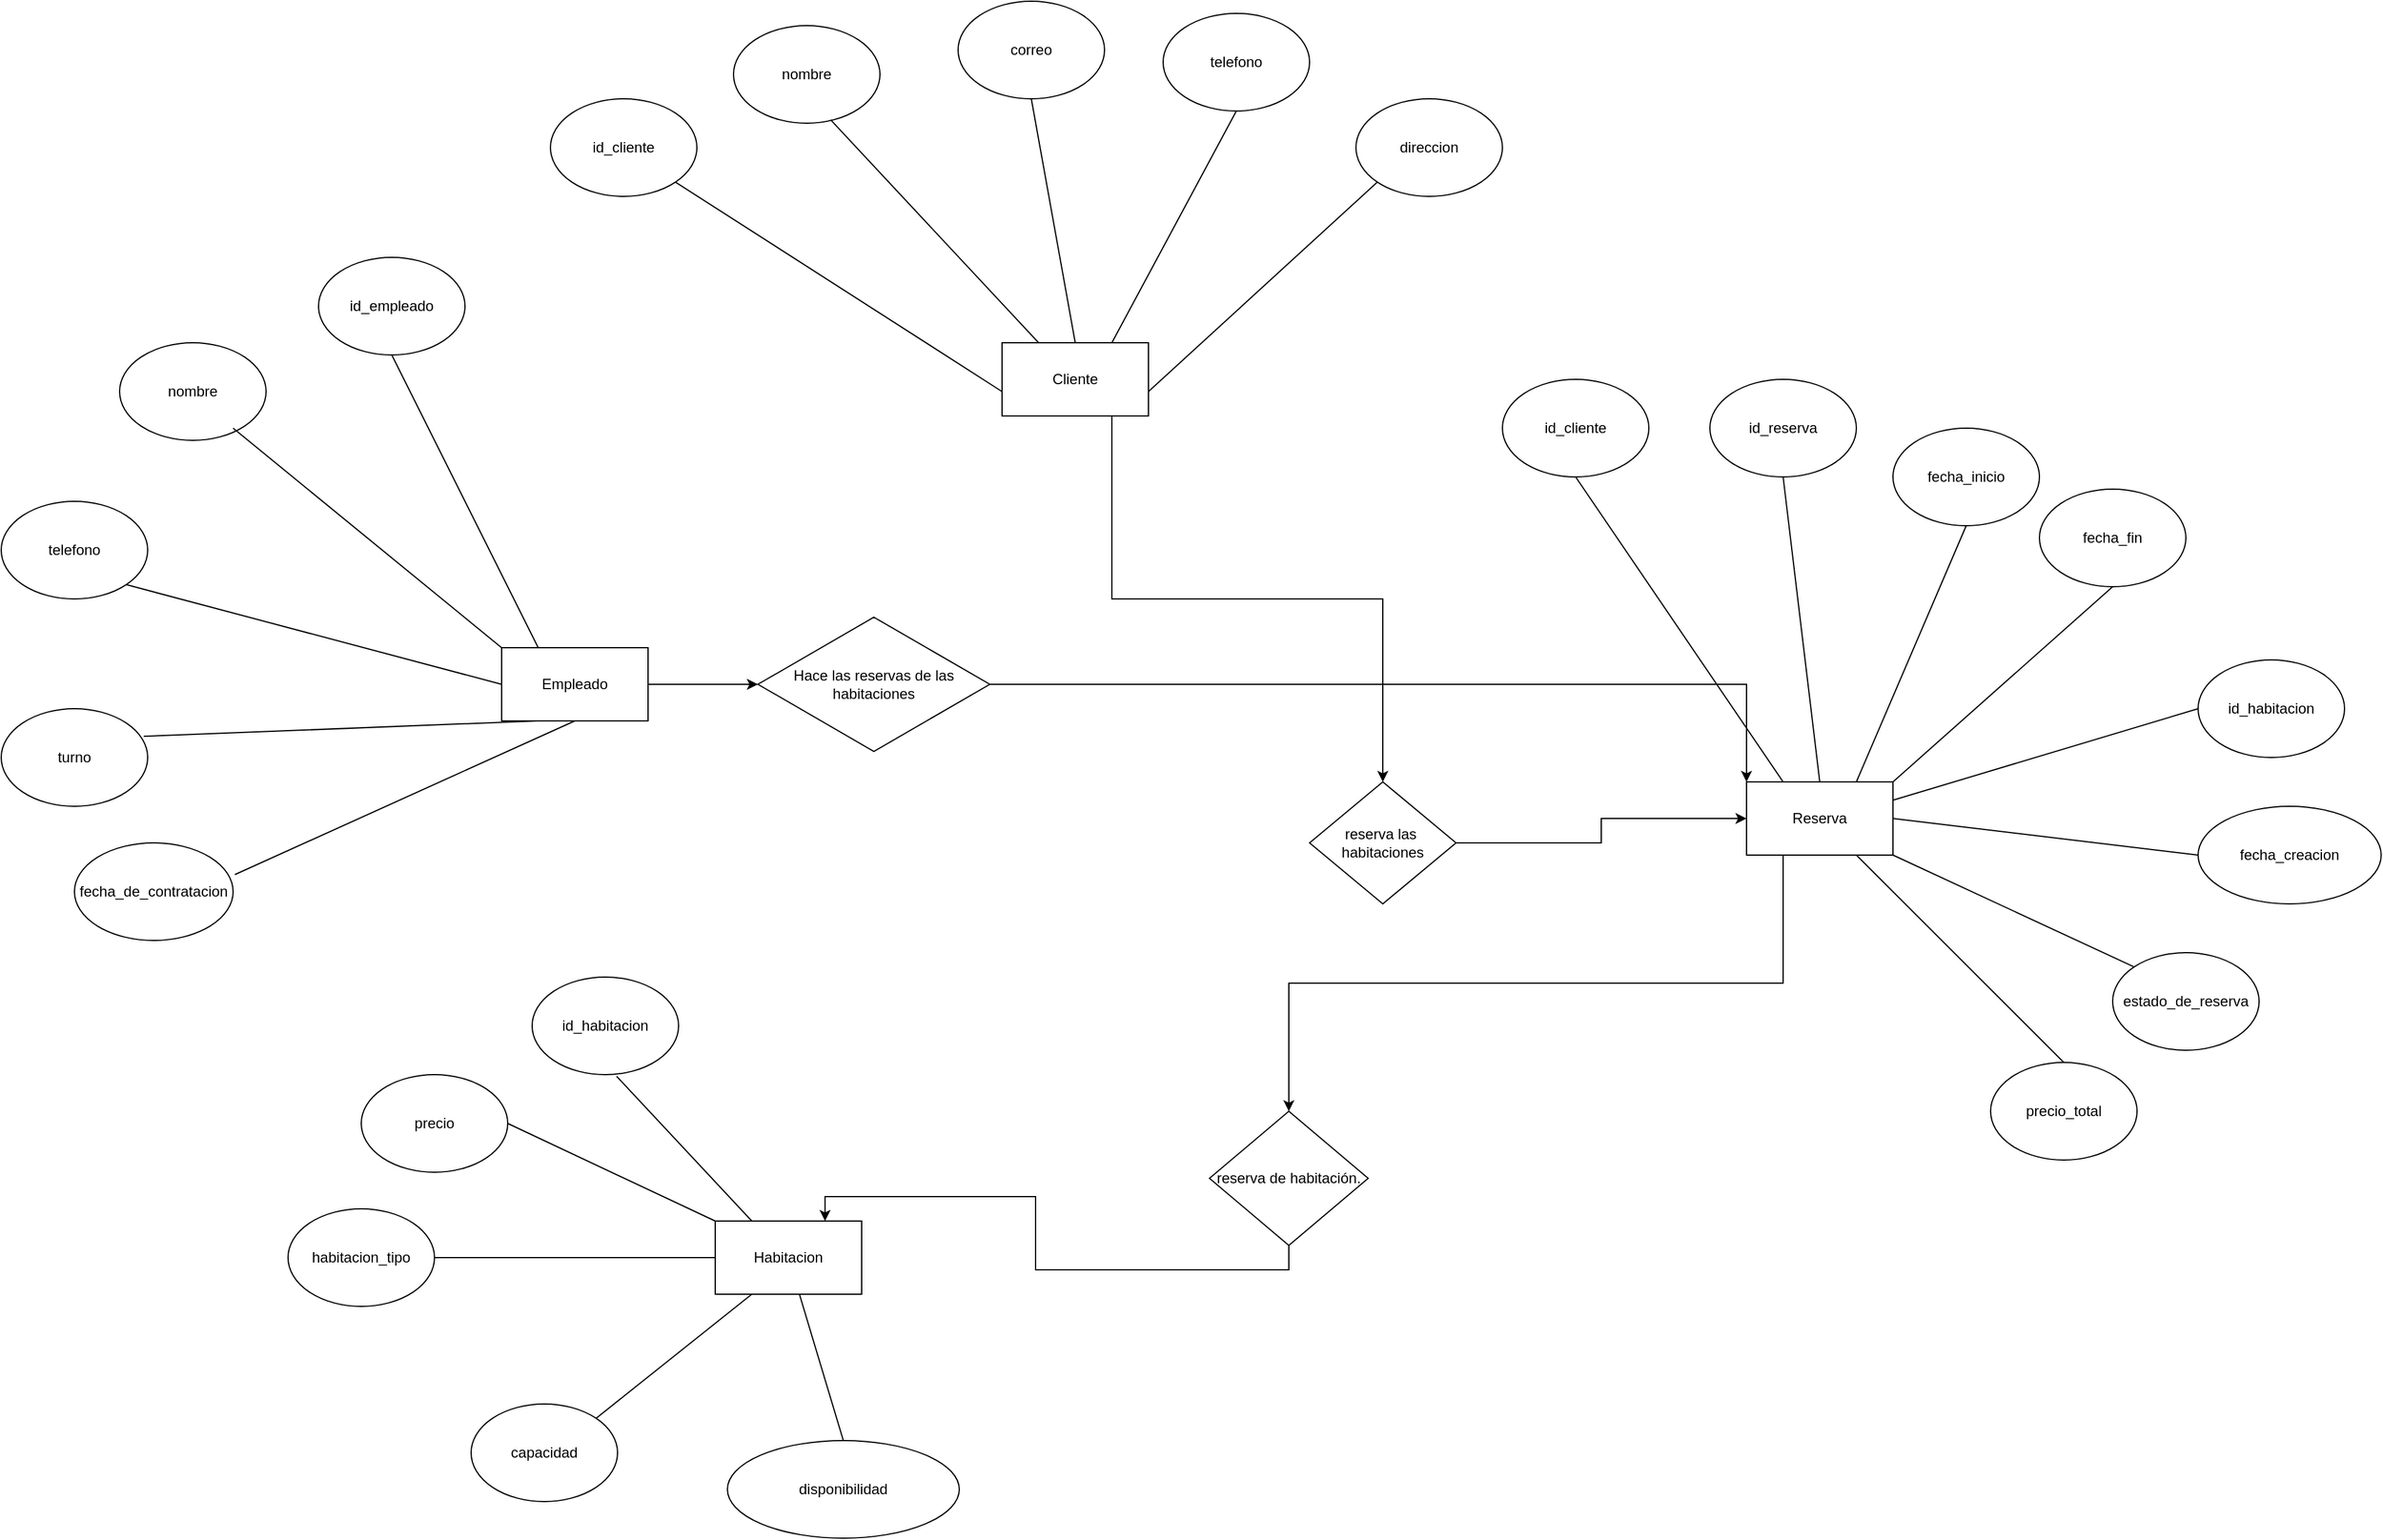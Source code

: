 <mxfile pages="2">
    <diagram name="Página-1" id="-MqDOU_DdKa5t3QtWSaB">
        <mxGraphModel dx="1829" dy="1732" grid="1" gridSize="10" guides="1" tooltips="1" connect="1" arrows="1" fold="1" page="1" pageScale="1" pageWidth="827" pageHeight="1169" math="0" shadow="0">
            <root>
                <mxCell id="0"/>
                <mxCell id="1" parent="0"/>
                <mxCell id="SwmQl8uYm_OJiq7L8Asu-42" style="edgeStyle=orthogonalEdgeStyle;rounded=0;orthogonalLoop=1;jettySize=auto;html=1;exitX=0.75;exitY=1;exitDx=0;exitDy=0;entryX=0.5;entryY=0;entryDx=0;entryDy=0;" parent="1" source="wfd1koPSOt6xtV-1Nqlb-1" target="nQkMyTVI8K83MqZ3Riz7-21" edge="1">
                    <mxGeometry relative="1" as="geometry"/>
                </mxCell>
                <mxCell id="wfd1koPSOt6xtV-1Nqlb-1" value="Cliente" style="rounded=0;whiteSpace=wrap;html=1;" parent="1" vertex="1">
                    <mxGeometry x="390" y="250" width="120" height="60" as="geometry"/>
                </mxCell>
                <mxCell id="wfd1koPSOt6xtV-1Nqlb-2" value="nombre" style="ellipse;whiteSpace=wrap;html=1;" parent="1" vertex="1">
                    <mxGeometry x="170" y="-10" width="120" height="80" as="geometry"/>
                </mxCell>
                <mxCell id="wfd1koPSOt6xtV-1Nqlb-3" value="id_cliente" style="ellipse;whiteSpace=wrap;html=1;" parent="1" vertex="1">
                    <mxGeometry x="20" y="50" width="120" height="80" as="geometry"/>
                </mxCell>
                <mxCell id="wfd1koPSOt6xtV-1Nqlb-4" value="correo" style="ellipse;whiteSpace=wrap;html=1;" parent="1" vertex="1">
                    <mxGeometry x="354" y="-30" width="120" height="80" as="geometry"/>
                </mxCell>
                <mxCell id="wfd1koPSOt6xtV-1Nqlb-5" value="telefono" style="ellipse;whiteSpace=wrap;html=1;" parent="1" vertex="1">
                    <mxGeometry x="522" y="-20" width="120" height="80" as="geometry"/>
                </mxCell>
                <mxCell id="nQkMyTVI8K83MqZ3Riz7-1" value="" style="endArrow=none;html=1;rounded=0;exitX=1;exitY=1;exitDx=0;exitDy=0;" parent="1" source="wfd1koPSOt6xtV-1Nqlb-3" edge="1">
                    <mxGeometry width="50" height="50" relative="1" as="geometry">
                        <mxPoint x="340" y="340" as="sourcePoint"/>
                        <mxPoint x="390" y="290" as="targetPoint"/>
                    </mxGeometry>
                </mxCell>
                <mxCell id="nQkMyTVI8K83MqZ3Riz7-2" value="" style="endArrow=none;html=1;rounded=0;entryX=0.663;entryY=0.965;entryDx=0;entryDy=0;entryPerimeter=0;exitX=0.25;exitY=0;exitDx=0;exitDy=0;" parent="1" source="wfd1koPSOt6xtV-1Nqlb-1" target="wfd1koPSOt6xtV-1Nqlb-2" edge="1">
                    <mxGeometry width="50" height="50" relative="1" as="geometry">
                        <mxPoint x="400" y="250" as="sourcePoint"/>
                        <mxPoint x="450" y="200" as="targetPoint"/>
                    </mxGeometry>
                </mxCell>
                <mxCell id="nQkMyTVI8K83MqZ3Riz7-3" value="" style="endArrow=none;html=1;rounded=0;exitX=0.5;exitY=0;exitDx=0;exitDy=0;entryX=0.5;entryY=1;entryDx=0;entryDy=0;" parent="1" source="wfd1koPSOt6xtV-1Nqlb-1" target="wfd1koPSOt6xtV-1Nqlb-4" edge="1">
                    <mxGeometry width="50" height="50" relative="1" as="geometry">
                        <mxPoint x="470" y="220" as="sourcePoint"/>
                        <mxPoint x="520" y="170" as="targetPoint"/>
                    </mxGeometry>
                </mxCell>
                <mxCell id="nQkMyTVI8K83MqZ3Riz7-4" value="" style="endArrow=none;html=1;rounded=0;entryX=0.5;entryY=1;entryDx=0;entryDy=0;exitX=0.75;exitY=0;exitDx=0;exitDy=0;" parent="1" source="wfd1koPSOt6xtV-1Nqlb-1" target="wfd1koPSOt6xtV-1Nqlb-5" edge="1">
                    <mxGeometry width="50" height="50" relative="1" as="geometry">
                        <mxPoint x="510" y="290" as="sourcePoint"/>
                        <mxPoint x="560" y="240" as="targetPoint"/>
                    </mxGeometry>
                </mxCell>
                <mxCell id="SwmQl8uYm_OJiq7L8Asu-41" style="edgeStyle=orthogonalEdgeStyle;rounded=0;orthogonalLoop=1;jettySize=auto;html=1;exitX=0.5;exitY=1;exitDx=0;exitDy=0;entryX=0.75;entryY=0;entryDx=0;entryDy=0;" parent="1" source="nQkMyTVI8K83MqZ3Riz7-5" target="nQkMyTVI8K83MqZ3Riz7-7" edge="1">
                    <mxGeometry relative="1" as="geometry"/>
                </mxCell>
                <mxCell id="nQkMyTVI8K83MqZ3Riz7-5" value="reserva de habitación." style="rhombus;whiteSpace=wrap;html=1;" parent="1" vertex="1">
                    <mxGeometry x="560" y="880" width="130" height="110" as="geometry"/>
                </mxCell>
                <mxCell id="nQkMyTVI8K83MqZ3Riz7-7" value="Habitacion" style="rounded=0;whiteSpace=wrap;html=1;" parent="1" vertex="1">
                    <mxGeometry x="155" y="970" width="120" height="60" as="geometry"/>
                </mxCell>
                <mxCell id="nQkMyTVI8K83MqZ3Riz7-8" value="precio" style="ellipse;whiteSpace=wrap;html=1;" parent="1" vertex="1">
                    <mxGeometry x="-135" y="850" width="120" height="80" as="geometry"/>
                </mxCell>
                <mxCell id="nQkMyTVI8K83MqZ3Riz7-9" value="id_habitacion" style="ellipse;whiteSpace=wrap;html=1;align=center;" parent="1" vertex="1">
                    <mxGeometry x="5" y="770" width="120" height="80" as="geometry"/>
                </mxCell>
                <mxCell id="nQkMyTVI8K83MqZ3Riz7-12" value="habitacion_tipo" style="ellipse;whiteSpace=wrap;html=1;" parent="1" vertex="1">
                    <mxGeometry x="-195" y="960" width="120" height="80" as="geometry"/>
                </mxCell>
                <mxCell id="nQkMyTVI8K83MqZ3Riz7-13" value="disponibilidad" style="ellipse;whiteSpace=wrap;html=1;" parent="1" vertex="1">
                    <mxGeometry x="165" y="1150" width="190" height="80" as="geometry"/>
                </mxCell>
                <mxCell id="nQkMyTVI8K83MqZ3Riz7-14" value="capacidad" style="ellipse;whiteSpace=wrap;html=1;" parent="1" vertex="1">
                    <mxGeometry x="-45" y="1120" width="120" height="80" as="geometry"/>
                </mxCell>
                <mxCell id="nQkMyTVI8K83MqZ3Riz7-16" value="" style="endArrow=none;html=1;rounded=0;exitX=0.5;exitY=0;exitDx=0;exitDy=0;" parent="1" source="nQkMyTVI8K83MqZ3Riz7-13" target="nQkMyTVI8K83MqZ3Riz7-7" edge="1">
                    <mxGeometry width="50" height="50" relative="1" as="geometry">
                        <mxPoint x="220" y="1140" as="sourcePoint"/>
                        <mxPoint x="245" y="1040" as="targetPoint"/>
                    </mxGeometry>
                </mxCell>
                <mxCell id="nQkMyTVI8K83MqZ3Riz7-17" value="" style="endArrow=none;html=1;rounded=0;exitX=1;exitY=0;exitDx=0;exitDy=0;" parent="1" source="nQkMyTVI8K83MqZ3Riz7-14" edge="1">
                    <mxGeometry width="50" height="50" relative="1" as="geometry">
                        <mxPoint x="135" y="1080" as="sourcePoint"/>
                        <mxPoint x="185" y="1030" as="targetPoint"/>
                    </mxGeometry>
                </mxCell>
                <mxCell id="nQkMyTVI8K83MqZ3Riz7-18" value="" style="endArrow=none;html=1;rounded=0;entryX=0.25;entryY=0;entryDx=0;entryDy=0;exitX=0.577;exitY=1.017;exitDx=0;exitDy=0;exitPerimeter=0;" parent="1" source="nQkMyTVI8K83MqZ3Riz7-9" target="nQkMyTVI8K83MqZ3Riz7-7" edge="1">
                    <mxGeometry width="50" height="50" relative="1" as="geometry">
                        <mxPoint x="-75" y="1010" as="sourcePoint"/>
                        <mxPoint x="-25" y="960" as="targetPoint"/>
                    </mxGeometry>
                </mxCell>
                <mxCell id="nQkMyTVI8K83MqZ3Riz7-19" value="" style="endArrow=none;html=1;rounded=0;entryX=0;entryY=0;entryDx=0;entryDy=0;" parent="1" target="nQkMyTVI8K83MqZ3Riz7-7" edge="1">
                    <mxGeometry width="50" height="50" relative="1" as="geometry">
                        <mxPoint x="-15" y="890" as="sourcePoint"/>
                        <mxPoint x="35" y="840" as="targetPoint"/>
                    </mxGeometry>
                </mxCell>
                <mxCell id="nQkMyTVI8K83MqZ3Riz7-20" value="" style="endArrow=none;html=1;rounded=0;exitX=0;exitY=0.5;exitDx=0;exitDy=0;" parent="1" source="nQkMyTVI8K83MqZ3Riz7-7" target="nQkMyTVI8K83MqZ3Riz7-12" edge="1">
                    <mxGeometry width="50" height="50" relative="1" as="geometry">
                        <mxPoint x="30" y="885" as="sourcePoint"/>
                        <mxPoint x="80" y="835" as="targetPoint"/>
                    </mxGeometry>
                </mxCell>
                <mxCell id="SwmQl8uYm_OJiq7L8Asu-44" style="edgeStyle=orthogonalEdgeStyle;rounded=0;orthogonalLoop=1;jettySize=auto;html=1;exitX=1;exitY=0.5;exitDx=0;exitDy=0;entryX=0;entryY=0.5;entryDx=0;entryDy=0;" parent="1" source="nQkMyTVI8K83MqZ3Riz7-21" target="SwmQl8uYm_OJiq7L8Asu-4" edge="1">
                    <mxGeometry relative="1" as="geometry"/>
                </mxCell>
                <mxCell id="nQkMyTVI8K83MqZ3Riz7-21" value="reserva las&amp;nbsp; habitaciones" style="rhombus;whiteSpace=wrap;html=1;" parent="1" vertex="1">
                    <mxGeometry x="642" y="610" width="120" height="100" as="geometry"/>
                </mxCell>
                <mxCell id="SwmQl8uYm_OJiq7L8Asu-43" style="edgeStyle=orthogonalEdgeStyle;rounded=0;orthogonalLoop=1;jettySize=auto;html=1;exitX=0.25;exitY=1;exitDx=0;exitDy=0;entryX=0.5;entryY=0;entryDx=0;entryDy=0;" parent="1" source="SwmQl8uYm_OJiq7L8Asu-4" target="nQkMyTVI8K83MqZ3Riz7-5" edge="1">
                    <mxGeometry relative="1" as="geometry"/>
                </mxCell>
                <mxCell id="SwmQl8uYm_OJiq7L8Asu-4" value="Reserva" style="rounded=0;whiteSpace=wrap;html=1;" parent="1" vertex="1">
                    <mxGeometry x="1000" y="610" width="120" height="60" as="geometry"/>
                </mxCell>
                <mxCell id="SwmQl8uYm_OJiq7L8Asu-5" value="fecha_creacion" style="ellipse;whiteSpace=wrap;html=1;" parent="1" vertex="1">
                    <mxGeometry x="1370" y="630" width="150" height="80" as="geometry"/>
                </mxCell>
                <mxCell id="SwmQl8uYm_OJiq7L8Asu-6" value="id_habitacion" style="ellipse;whiteSpace=wrap;html=1;" parent="1" vertex="1">
                    <mxGeometry x="1370" y="510" width="120" height="80" as="geometry"/>
                </mxCell>
                <mxCell id="SwmQl8uYm_OJiq7L8Asu-7" value="fecha_inicio" style="ellipse;whiteSpace=wrap;html=1;" parent="1" vertex="1">
                    <mxGeometry x="1120" y="320" width="120" height="80" as="geometry"/>
                </mxCell>
                <mxCell id="SwmQl8uYm_OJiq7L8Asu-8" value="id_cliente" style="ellipse;whiteSpace=wrap;html=1;" parent="1" vertex="1">
                    <mxGeometry x="800" y="280" width="120" height="80" as="geometry"/>
                </mxCell>
                <mxCell id="SwmQl8uYm_OJiq7L8Asu-9" value="id_reserva" style="ellipse;whiteSpace=wrap;html=1;" parent="1" vertex="1">
                    <mxGeometry x="970" y="280" width="120" height="80" as="geometry"/>
                </mxCell>
                <mxCell id="SwmQl8uYm_OJiq7L8Asu-10" value="precio_total" style="ellipse;whiteSpace=wrap;html=1;" parent="1" vertex="1">
                    <mxGeometry x="1200" y="840" width="120" height="80" as="geometry"/>
                </mxCell>
                <mxCell id="SwmQl8uYm_OJiq7L8Asu-12" value="estado_de_reserva" style="ellipse;whiteSpace=wrap;html=1;" parent="1" vertex="1">
                    <mxGeometry x="1300" y="750" width="120" height="80" as="geometry"/>
                </mxCell>
                <mxCell id="SwmQl8uYm_OJiq7L8Asu-39" style="edgeStyle=orthogonalEdgeStyle;rounded=0;orthogonalLoop=1;jettySize=auto;html=1;exitX=1;exitY=0.5;exitDx=0;exitDy=0;entryX=0;entryY=0;entryDx=0;entryDy=0;" parent="1" source="SwmQl8uYm_OJiq7L8Asu-13" target="SwmQl8uYm_OJiq7L8Asu-4" edge="1">
                    <mxGeometry relative="1" as="geometry"/>
                </mxCell>
                <mxCell id="SwmQl8uYm_OJiq7L8Asu-13" value="Hace las reservas de las habitaciones" style="rhombus;whiteSpace=wrap;html=1;" parent="1" vertex="1">
                    <mxGeometry x="190" y="475" width="190" height="110" as="geometry"/>
                </mxCell>
                <mxCell id="SwmQl8uYm_OJiq7L8Asu-14" value="Empleado" style="rounded=0;whiteSpace=wrap;html=1;" parent="1" vertex="1">
                    <mxGeometry x="-20" y="500" width="120" height="60" as="geometry"/>
                </mxCell>
                <mxCell id="SwmQl8uYm_OJiq7L8Asu-16" value="telefono" style="ellipse;whiteSpace=wrap;html=1;" parent="1" vertex="1">
                    <mxGeometry x="-430" y="380" width="120" height="80" as="geometry"/>
                </mxCell>
                <mxCell id="SwmQl8uYm_OJiq7L8Asu-19" value="nombre" style="ellipse;whiteSpace=wrap;html=1;" parent="1" vertex="1">
                    <mxGeometry x="-333" y="250" width="120" height="80" as="geometry"/>
                </mxCell>
                <mxCell id="SwmQl8uYm_OJiq7L8Asu-20" value="id_empleado" style="ellipse;whiteSpace=wrap;html=1;" parent="1" vertex="1">
                    <mxGeometry x="-170" y="180" width="120" height="80" as="geometry"/>
                </mxCell>
                <mxCell id="SwmQl8uYm_OJiq7L8Asu-26" value="" style="endArrow=none;html=1;rounded=0;entryX=0;entryY=0;entryDx=0;entryDy=0;" parent="1" target="SwmQl8uYm_OJiq7L8Asu-14" edge="1">
                    <mxGeometry width="50" height="50" relative="1" as="geometry">
                        <mxPoint x="-240" y="320" as="sourcePoint"/>
                        <mxPoint x="-80" y="490" as="targetPoint"/>
                    </mxGeometry>
                </mxCell>
                <mxCell id="SwmQl8uYm_OJiq7L8Asu-27" value="" style="endArrow=none;html=1;rounded=0;exitX=0.5;exitY=1;exitDx=0;exitDy=0;entryX=0.25;entryY=0;entryDx=0;entryDy=0;" parent="1" source="SwmQl8uYm_OJiq7L8Asu-20" target="SwmQl8uYm_OJiq7L8Asu-14" edge="1">
                    <mxGeometry width="50" height="50" relative="1" as="geometry">
                        <mxPoint x="-130" y="510" as="sourcePoint"/>
                        <mxPoint x="-30" y="450" as="targetPoint"/>
                    </mxGeometry>
                </mxCell>
                <mxCell id="SwmQl8uYm_OJiq7L8Asu-28" value="" style="endArrow=none;html=1;rounded=0;entryX=1;entryY=1;entryDx=0;entryDy=0;exitX=0;exitY=0.5;exitDx=0;exitDy=0;" parent="1" source="SwmQl8uYm_OJiq7L8Asu-14" target="SwmQl8uYm_OJiq7L8Asu-16" edge="1">
                    <mxGeometry width="50" height="50" relative="1" as="geometry">
                        <mxPoint x="-80" y="460" as="sourcePoint"/>
                        <mxPoint x="20" y="410" as="targetPoint"/>
                    </mxGeometry>
                </mxCell>
                <mxCell id="SwmQl8uYm_OJiq7L8Asu-29" value="" style="endArrow=none;html=1;rounded=0;exitX=1;exitY=0.25;exitDx=0;exitDy=0;entryX=0;entryY=0.5;entryDx=0;entryDy=0;" parent="1" source="SwmQl8uYm_OJiq7L8Asu-4" target="SwmQl8uYm_OJiq7L8Asu-6" edge="1">
                    <mxGeometry width="50" height="50" relative="1" as="geometry">
                        <mxPoint x="1201" y="610" as="sourcePoint"/>
                        <mxPoint x="1251" y="560" as="targetPoint"/>
                    </mxGeometry>
                </mxCell>
                <mxCell id="SwmQl8uYm_OJiq7L8Asu-30" value="" style="endArrow=none;html=1;rounded=0;exitX=0.75;exitY=0;exitDx=0;exitDy=0;entryX=0.5;entryY=1;entryDx=0;entryDy=0;" parent="1" source="SwmQl8uYm_OJiq7L8Asu-4" target="SwmQl8uYm_OJiq7L8Asu-7" edge="1">
                    <mxGeometry width="50" height="50" relative="1" as="geometry">
                        <mxPoint x="1170" y="500" as="sourcePoint"/>
                        <mxPoint x="1220" y="450" as="targetPoint"/>
                    </mxGeometry>
                </mxCell>
                <mxCell id="SwmQl8uYm_OJiq7L8Asu-31" value="" style="endArrow=none;html=1;rounded=0;entryX=0.5;entryY=1;entryDx=0;entryDy=0;exitX=0.25;exitY=0;exitDx=0;exitDy=0;" parent="1" source="SwmQl8uYm_OJiq7L8Asu-4" target="SwmQl8uYm_OJiq7L8Asu-8" edge="1">
                    <mxGeometry width="50" height="50" relative="1" as="geometry">
                        <mxPoint x="1080" y="610" as="sourcePoint"/>
                        <mxPoint x="1130" y="560" as="targetPoint"/>
                    </mxGeometry>
                </mxCell>
                <mxCell id="SwmQl8uYm_OJiq7L8Asu-32" value="" style="endArrow=none;html=1;rounded=0;entryX=0.5;entryY=1;entryDx=0;entryDy=0;exitX=0.5;exitY=0;exitDx=0;exitDy=0;" parent="1" source="SwmQl8uYm_OJiq7L8Asu-4" target="SwmQl8uYm_OJiq7L8Asu-9" edge="1">
                    <mxGeometry width="50" height="50" relative="1" as="geometry">
                        <mxPoint x="1020" y="590" as="sourcePoint"/>
                        <mxPoint x="1120" y="560" as="targetPoint"/>
                    </mxGeometry>
                </mxCell>
                <mxCell id="SwmQl8uYm_OJiq7L8Asu-33" value="" style="endArrow=none;html=1;rounded=0;exitX=0.5;exitY=0;exitDx=0;exitDy=0;entryX=0.75;entryY=1;entryDx=0;entryDy=0;" parent="1" source="SwmQl8uYm_OJiq7L8Asu-10" target="SwmQl8uYm_OJiq7L8Asu-4" edge="1">
                    <mxGeometry width="50" height="50" relative="1" as="geometry">
                        <mxPoint x="980" y="720" as="sourcePoint"/>
                        <mxPoint x="1030" y="670" as="targetPoint"/>
                    </mxGeometry>
                </mxCell>
                <mxCell id="SwmQl8uYm_OJiq7L8Asu-35" value="" style="endArrow=none;html=1;rounded=0;exitX=1;exitY=1;exitDx=0;exitDy=0;entryX=0;entryY=0;entryDx=0;entryDy=0;" parent="1" source="SwmQl8uYm_OJiq7L8Asu-4" target="SwmQl8uYm_OJiq7L8Asu-12" edge="1">
                    <mxGeometry width="50" height="50" relative="1" as="geometry">
                        <mxPoint x="1240" y="840" as="sourcePoint"/>
                        <mxPoint x="1290" y="790" as="targetPoint"/>
                    </mxGeometry>
                </mxCell>
                <mxCell id="SwmQl8uYm_OJiq7L8Asu-36" value="" style="endArrow=none;html=1;rounded=0;exitX=1;exitY=0.5;exitDx=0;exitDy=0;entryX=0;entryY=0.5;entryDx=0;entryDy=0;" parent="1" source="SwmQl8uYm_OJiq7L8Asu-4" target="SwmQl8uYm_OJiq7L8Asu-5" edge="1">
                    <mxGeometry width="50" height="50" relative="1" as="geometry">
                        <mxPoint x="1230" y="720" as="sourcePoint"/>
                        <mxPoint x="1280" y="670" as="targetPoint"/>
                    </mxGeometry>
                </mxCell>
                <mxCell id="SwmQl8uYm_OJiq7L8Asu-37" value="" style="endArrow=classic;html=1;rounded=0;exitX=1;exitY=0.5;exitDx=0;exitDy=0;entryX=0;entryY=0.5;entryDx=0;entryDy=0;" parent="1" source="SwmQl8uYm_OJiq7L8Asu-14" target="SwmQl8uYm_OJiq7L8Asu-13" edge="1">
                    <mxGeometry width="50" height="50" relative="1" as="geometry">
                        <mxPoint x="-40" y="530" as="sourcePoint"/>
                        <mxPoint x="10" y="480" as="targetPoint"/>
                    </mxGeometry>
                </mxCell>
                <mxCell id="SwmQl8uYm_OJiq7L8Asu-45" value="direccion" style="ellipse;whiteSpace=wrap;html=1;" parent="1" vertex="1">
                    <mxGeometry x="680" y="50" width="120" height="80" as="geometry"/>
                </mxCell>
                <mxCell id="SwmQl8uYm_OJiq7L8Asu-47" value="" style="endArrow=none;html=1;rounded=0;entryX=0;entryY=1;entryDx=0;entryDy=0;" parent="1" target="SwmQl8uYm_OJiq7L8Asu-45" edge="1">
                    <mxGeometry width="50" height="50" relative="1" as="geometry">
                        <mxPoint x="510" y="290" as="sourcePoint"/>
                        <mxPoint x="560" y="240" as="targetPoint"/>
                    </mxGeometry>
                </mxCell>
                <mxCell id="cv7itYXUhOL2on3Xt6zM-1" value="turno" style="ellipse;whiteSpace=wrap;html=1;" parent="1" vertex="1">
                    <mxGeometry x="-430" y="550" width="120" height="80" as="geometry"/>
                </mxCell>
                <mxCell id="cv7itYXUhOL2on3Xt6zM-3" value="" style="endArrow=none;html=1;rounded=0;exitX=0.973;exitY=0.283;exitDx=0;exitDy=0;entryX=0.25;entryY=1;entryDx=0;entryDy=0;exitPerimeter=0;" parent="1" source="cv7itYXUhOL2on3Xt6zM-1" target="SwmQl8uYm_OJiq7L8Asu-14" edge="1">
                    <mxGeometry width="50" height="50" relative="1" as="geometry">
                        <mxPoint x="-258" y="680" as="sourcePoint"/>
                        <mxPoint x="2" y="660" as="targetPoint"/>
                    </mxGeometry>
                </mxCell>
                <mxCell id="DoSgcJDJswXACfB8ZPBi-1" value="fecha_de_contratacion" style="ellipse;whiteSpace=wrap;html=1;" parent="1" vertex="1">
                    <mxGeometry x="-370" y="660" width="130" height="80" as="geometry"/>
                </mxCell>
                <mxCell id="DoSgcJDJswXACfB8ZPBi-2" value="" style="endArrow=none;html=1;rounded=0;exitX=1.011;exitY=0.325;exitDx=0;exitDy=0;entryX=0.5;entryY=1;entryDx=0;entryDy=0;exitPerimeter=0;" parent="1" source="DoSgcJDJswXACfB8ZPBi-1" target="SwmQl8uYm_OJiq7L8Asu-14" edge="1">
                    <mxGeometry width="50" height="50" relative="1" as="geometry">
                        <mxPoint x="-303.24" y="582.64" as="sourcePoint"/>
                        <mxPoint x="-40" y="530" as="targetPoint"/>
                    </mxGeometry>
                </mxCell>
                <mxCell id="MTnV2EffKPDodBU8-Nh7-1" value="fecha_fin" style="ellipse;whiteSpace=wrap;html=1;" parent="1" vertex="1">
                    <mxGeometry x="1240" y="370" width="120" height="80" as="geometry"/>
                </mxCell>
                <mxCell id="MTnV2EffKPDodBU8-Nh7-2" value="" style="endArrow=none;html=1;rounded=0;exitX=1;exitY=0;exitDx=0;exitDy=0;entryX=0.5;entryY=1;entryDx=0;entryDy=0;" parent="1" source="SwmQl8uYm_OJiq7L8Asu-4" target="MTnV2EffKPDodBU8-Nh7-1" edge="1">
                    <mxGeometry width="50" height="50" relative="1" as="geometry">
                        <mxPoint x="1210" y="660" as="sourcePoint"/>
                        <mxPoint x="1340" y="500" as="targetPoint"/>
                    </mxGeometry>
                </mxCell>
            </root>
        </mxGraphModel>
    </diagram>
    <diagram id="M701WB8tDD-W6Gy_M5lE" name="Página-2">
        <mxGraphModel dx="746" dy="1732" grid="1" gridSize="10" guides="1" tooltips="1" connect="1" arrows="1" fold="1" page="1" pageScale="1" pageWidth="827" pageHeight="1169" math="0" shadow="0">
            <root>
                <mxCell id="0"/>
                <mxCell id="1" parent="0"/>
                <mxCell id="wAEXzgQAsj-_6vy7m9s9-1" value="Empleado" style="shape=table;startSize=30;container=1;collapsible=1;childLayout=tableLayout;fixedRows=1;rowLines=0;fontStyle=1;align=center;resizeLast=1;html=1;" parent="1" vertex="1">
                    <mxGeometry x="500" y="230" width="240" height="210" as="geometry"/>
                </mxCell>
                <mxCell id="wAEXzgQAsj-_6vy7m9s9-2" value="" style="shape=tableRow;horizontal=0;startSize=0;swimlaneHead=0;swimlaneBody=0;fillColor=none;collapsible=0;dropTarget=0;points=[[0,0.5],[1,0.5]];portConstraint=eastwest;top=0;left=0;right=0;bottom=1;" parent="wAEXzgQAsj-_6vy7m9s9-1" vertex="1">
                    <mxGeometry y="30" width="240" height="30" as="geometry"/>
                </mxCell>
                <mxCell id="wAEXzgQAsj-_6vy7m9s9-3" value="PK" style="shape=partialRectangle;connectable=0;fillColor=none;top=0;left=0;bottom=0;right=0;fontStyle=1;overflow=hidden;whiteSpace=wrap;html=1;" parent="wAEXzgQAsj-_6vy7m9s9-2" vertex="1">
                    <mxGeometry width="30" height="30" as="geometry">
                        <mxRectangle width="30" height="30" as="alternateBounds"/>
                    </mxGeometry>
                </mxCell>
                <mxCell id="wAEXzgQAsj-_6vy7m9s9-4" value="&lt;span style=&quot;font-weight: 400;&quot;&gt;id_empleado INT NOT NULL&lt;/span&gt;" style="shape=partialRectangle;connectable=0;fillColor=none;top=0;left=0;bottom=0;right=0;align=left;spacingLeft=6;fontStyle=5;overflow=hidden;whiteSpace=wrap;html=1;" parent="wAEXzgQAsj-_6vy7m9s9-2" vertex="1">
                    <mxGeometry x="30" width="210" height="30" as="geometry">
                        <mxRectangle width="210" height="30" as="alternateBounds"/>
                    </mxGeometry>
                </mxCell>
                <mxCell id="wAEXzgQAsj-_6vy7m9s9-8" value="" style="shape=tableRow;horizontal=0;startSize=0;swimlaneHead=0;swimlaneBody=0;fillColor=none;collapsible=0;dropTarget=0;points=[[0,0.5],[1,0.5]];portConstraint=eastwest;top=0;left=0;right=0;bottom=0;" parent="wAEXzgQAsj-_6vy7m9s9-1" vertex="1">
                    <mxGeometry y="60" width="240" height="30" as="geometry"/>
                </mxCell>
                <mxCell id="wAEXzgQAsj-_6vy7m9s9-9" value="" style="shape=partialRectangle;connectable=0;fillColor=none;top=0;left=0;bottom=0;right=0;editable=1;overflow=hidden;whiteSpace=wrap;html=1;" parent="wAEXzgQAsj-_6vy7m9s9-8" vertex="1">
                    <mxGeometry width="30" height="30" as="geometry">
                        <mxRectangle width="30" height="30" as="alternateBounds"/>
                    </mxGeometry>
                </mxCell>
                <mxCell id="wAEXzgQAsj-_6vy7m9s9-10" value="nombre VARCHAR(50) NOT NULL" style="shape=partialRectangle;connectable=0;fillColor=none;top=0;left=0;bottom=0;right=0;align=left;spacingLeft=6;overflow=hidden;whiteSpace=wrap;html=1;" parent="wAEXzgQAsj-_6vy7m9s9-8" vertex="1">
                    <mxGeometry x="30" width="210" height="30" as="geometry">
                        <mxRectangle width="210" height="30" as="alternateBounds"/>
                    </mxGeometry>
                </mxCell>
                <mxCell id="wAEXzgQAsj-_6vy7m9s9-11" value="" style="shape=tableRow;horizontal=0;startSize=0;swimlaneHead=0;swimlaneBody=0;fillColor=none;collapsible=0;dropTarget=0;points=[[0,0.5],[1,0.5]];portConstraint=eastwest;top=0;left=0;right=0;bottom=0;" parent="wAEXzgQAsj-_6vy7m9s9-1" vertex="1">
                    <mxGeometry y="90" width="240" height="30" as="geometry"/>
                </mxCell>
                <mxCell id="wAEXzgQAsj-_6vy7m9s9-12" value="" style="shape=partialRectangle;connectable=0;fillColor=none;top=0;left=0;bottom=0;right=0;editable=1;overflow=hidden;whiteSpace=wrap;html=1;" parent="wAEXzgQAsj-_6vy7m9s9-11" vertex="1">
                    <mxGeometry width="30" height="30" as="geometry">
                        <mxRectangle width="30" height="30" as="alternateBounds"/>
                    </mxGeometry>
                </mxCell>
                <mxCell id="wAEXzgQAsj-_6vy7m9s9-13" value="fecha_contratacion DATE" style="shape=partialRectangle;connectable=0;fillColor=none;top=0;left=0;bottom=0;right=0;align=left;spacingLeft=6;overflow=hidden;whiteSpace=wrap;html=1;" parent="wAEXzgQAsj-_6vy7m9s9-11" vertex="1">
                    <mxGeometry x="30" width="210" height="30" as="geometry">
                        <mxRectangle width="210" height="30" as="alternateBounds"/>
                    </mxGeometry>
                </mxCell>
                <mxCell id="wAEXzgQAsj-_6vy7m9s9-14" style="shape=tableRow;horizontal=0;startSize=0;swimlaneHead=0;swimlaneBody=0;fillColor=none;collapsible=0;dropTarget=0;points=[[0,0.5],[1,0.5]];portConstraint=eastwest;top=0;left=0;right=0;bottom=0;" parent="wAEXzgQAsj-_6vy7m9s9-1" vertex="1">
                    <mxGeometry y="120" width="240" height="30" as="geometry"/>
                </mxCell>
                <mxCell id="wAEXzgQAsj-_6vy7m9s9-15" style="shape=partialRectangle;connectable=0;fillColor=none;top=0;left=0;bottom=0;right=0;editable=1;overflow=hidden;whiteSpace=wrap;html=1;" parent="wAEXzgQAsj-_6vy7m9s9-14" vertex="1">
                    <mxGeometry width="30" height="30" as="geometry">
                        <mxRectangle width="30" height="30" as="alternateBounds"/>
                    </mxGeometry>
                </mxCell>
                <mxCell id="wAEXzgQAsj-_6vy7m9s9-16" value="turno enum(matutino,vespertino)&amp;nbsp;" style="shape=partialRectangle;connectable=0;fillColor=none;top=0;left=0;bottom=0;right=0;align=left;spacingLeft=6;overflow=hidden;whiteSpace=wrap;html=1;" parent="wAEXzgQAsj-_6vy7m9s9-14" vertex="1">
                    <mxGeometry x="30" width="210" height="30" as="geometry">
                        <mxRectangle width="210" height="30" as="alternateBounds"/>
                    </mxGeometry>
                </mxCell>
                <mxCell id="h9ixf7iGj_TzIpotpQcd-1" style="shape=tableRow;horizontal=0;startSize=0;swimlaneHead=0;swimlaneBody=0;fillColor=none;collapsible=0;dropTarget=0;points=[[0,0.5],[1,0.5]];portConstraint=eastwest;top=0;left=0;right=0;bottom=0;" parent="wAEXzgQAsj-_6vy7m9s9-1" vertex="1">
                    <mxGeometry y="150" width="240" height="30" as="geometry"/>
                </mxCell>
                <mxCell id="h9ixf7iGj_TzIpotpQcd-2" style="shape=partialRectangle;connectable=0;fillColor=none;top=0;left=0;bottom=0;right=0;editable=1;overflow=hidden;whiteSpace=wrap;html=1;" parent="h9ixf7iGj_TzIpotpQcd-1" vertex="1">
                    <mxGeometry width="30" height="30" as="geometry">
                        <mxRectangle width="30" height="30" as="alternateBounds"/>
                    </mxGeometry>
                </mxCell>
                <mxCell id="h9ixf7iGj_TzIpotpQcd-3" value="telefono VARCHAR(10)" style="shape=partialRectangle;connectable=0;fillColor=none;top=0;left=0;bottom=0;right=0;align=left;spacingLeft=6;overflow=hidden;whiteSpace=wrap;html=1;" parent="h9ixf7iGj_TzIpotpQcd-1" vertex="1">
                    <mxGeometry x="30" width="210" height="30" as="geometry">
                        <mxRectangle width="210" height="30" as="alternateBounds"/>
                    </mxGeometry>
                </mxCell>
                <mxCell id="kweYZ0TQ7EMuWfgCqtpr-1" style="shape=tableRow;horizontal=0;startSize=0;swimlaneHead=0;swimlaneBody=0;fillColor=none;collapsible=0;dropTarget=0;points=[[0,0.5],[1,0.5]];portConstraint=eastwest;top=0;left=0;right=0;bottom=0;" parent="wAEXzgQAsj-_6vy7m9s9-1" vertex="1">
                    <mxGeometry y="180" width="240" height="30" as="geometry"/>
                </mxCell>
                <mxCell id="kweYZ0TQ7EMuWfgCqtpr-2" style="shape=partialRectangle;connectable=0;fillColor=none;top=0;left=0;bottom=0;right=0;editable=1;overflow=hidden;whiteSpace=wrap;html=1;" parent="kweYZ0TQ7EMuWfgCqtpr-1" vertex="1">
                    <mxGeometry width="30" height="30" as="geometry">
                        <mxRectangle width="30" height="30" as="alternateBounds"/>
                    </mxGeometry>
                </mxCell>
                <mxCell id="kweYZ0TQ7EMuWfgCqtpr-3" value="creado_id_cliente INT NOT NULL" style="shape=partialRectangle;connectable=0;fillColor=none;top=0;left=0;bottom=0;right=0;align=left;spacingLeft=6;overflow=hidden;whiteSpace=wrap;html=1;" parent="kweYZ0TQ7EMuWfgCqtpr-1" vertex="1">
                    <mxGeometry x="30" width="210" height="30" as="geometry">
                        <mxRectangle width="210" height="30" as="alternateBounds"/>
                    </mxGeometry>
                </mxCell>
                <mxCell id="tC7PqYVQT5IYwynavRlT-1" value="Cliente" style="shape=table;startSize=30;container=1;collapsible=1;childLayout=tableLayout;fixedRows=1;rowLines=0;fontStyle=1;align=center;resizeLast=1;html=1;" parent="1" vertex="1">
                    <mxGeometry x="440" y="-230" width="240" height="180" as="geometry"/>
                </mxCell>
                <mxCell id="tC7PqYVQT5IYwynavRlT-2" value="" style="shape=tableRow;horizontal=0;startSize=0;swimlaneHead=0;swimlaneBody=0;fillColor=none;collapsible=0;dropTarget=0;points=[[0,0.5],[1,0.5]];portConstraint=eastwest;top=0;left=0;right=0;bottom=1;" parent="tC7PqYVQT5IYwynavRlT-1" vertex="1">
                    <mxGeometry y="30" width="240" height="30" as="geometry"/>
                </mxCell>
                <mxCell id="tC7PqYVQT5IYwynavRlT-3" value="PK" style="shape=partialRectangle;connectable=0;fillColor=none;top=0;left=0;bottom=0;right=0;fontStyle=1;overflow=hidden;whiteSpace=wrap;html=1;" parent="tC7PqYVQT5IYwynavRlT-2" vertex="1">
                    <mxGeometry width="30" height="30" as="geometry">
                        <mxRectangle width="30" height="30" as="alternateBounds"/>
                    </mxGeometry>
                </mxCell>
                <mxCell id="tC7PqYVQT5IYwynavRlT-4" value="&lt;span style=&quot;font-weight: 400;&quot;&gt;id_cliente INT NOT NULL&lt;/span&gt;" style="shape=partialRectangle;connectable=0;fillColor=none;top=0;left=0;bottom=0;right=0;align=left;spacingLeft=6;fontStyle=5;overflow=hidden;whiteSpace=wrap;html=1;" parent="tC7PqYVQT5IYwynavRlT-2" vertex="1">
                    <mxGeometry x="30" width="210" height="30" as="geometry">
                        <mxRectangle width="210" height="30" as="alternateBounds"/>
                    </mxGeometry>
                </mxCell>
                <mxCell id="tC7PqYVQT5IYwynavRlT-8" value="" style="shape=tableRow;horizontal=0;startSize=0;swimlaneHead=0;swimlaneBody=0;fillColor=none;collapsible=0;dropTarget=0;points=[[0,0.5],[1,0.5]];portConstraint=eastwest;top=0;left=0;right=0;bottom=0;" parent="tC7PqYVQT5IYwynavRlT-1" vertex="1">
                    <mxGeometry y="60" width="240" height="30" as="geometry"/>
                </mxCell>
                <mxCell id="tC7PqYVQT5IYwynavRlT-9" value="" style="shape=partialRectangle;connectable=0;fillColor=none;top=0;left=0;bottom=0;right=0;editable=1;overflow=hidden;whiteSpace=wrap;html=1;" parent="tC7PqYVQT5IYwynavRlT-8" vertex="1">
                    <mxGeometry width="30" height="30" as="geometry">
                        <mxRectangle width="30" height="30" as="alternateBounds"/>
                    </mxGeometry>
                </mxCell>
                <mxCell id="tC7PqYVQT5IYwynavRlT-10" value="nombre VARCHAR(50) NOT NULL" style="shape=partialRectangle;connectable=0;fillColor=none;top=0;left=0;bottom=0;right=0;align=left;spacingLeft=6;overflow=hidden;whiteSpace=wrap;html=1;" parent="tC7PqYVQT5IYwynavRlT-8" vertex="1">
                    <mxGeometry x="30" width="210" height="30" as="geometry">
                        <mxRectangle width="210" height="30" as="alternateBounds"/>
                    </mxGeometry>
                </mxCell>
                <mxCell id="tC7PqYVQT5IYwynavRlT-11" value="" style="shape=tableRow;horizontal=0;startSize=0;swimlaneHead=0;swimlaneBody=0;fillColor=none;collapsible=0;dropTarget=0;points=[[0,0.5],[1,0.5]];portConstraint=eastwest;top=0;left=0;right=0;bottom=0;" parent="tC7PqYVQT5IYwynavRlT-1" vertex="1">
                    <mxGeometry y="90" width="240" height="30" as="geometry"/>
                </mxCell>
                <mxCell id="tC7PqYVQT5IYwynavRlT-12" value="" style="shape=partialRectangle;connectable=0;fillColor=none;top=0;left=0;bottom=0;right=0;editable=1;overflow=hidden;whiteSpace=wrap;html=1;" parent="tC7PqYVQT5IYwynavRlT-11" vertex="1">
                    <mxGeometry width="30" height="30" as="geometry">
                        <mxRectangle width="30" height="30" as="alternateBounds"/>
                    </mxGeometry>
                </mxCell>
                <mxCell id="tC7PqYVQT5IYwynavRlT-13" value="correo VARCHAR(50)&amp;nbsp;&amp;nbsp;" style="shape=partialRectangle;connectable=0;fillColor=none;top=0;left=0;bottom=0;right=0;align=left;spacingLeft=6;overflow=hidden;whiteSpace=wrap;html=1;" parent="tC7PqYVQT5IYwynavRlT-11" vertex="1">
                    <mxGeometry x="30" width="210" height="30" as="geometry">
                        <mxRectangle width="210" height="30" as="alternateBounds"/>
                    </mxGeometry>
                </mxCell>
                <mxCell id="wtrO5Kn7UcTp9M5IVGJi-1" style="shape=tableRow;horizontal=0;startSize=0;swimlaneHead=0;swimlaneBody=0;fillColor=none;collapsible=0;dropTarget=0;points=[[0,0.5],[1,0.5]];portConstraint=eastwest;top=0;left=0;right=0;bottom=0;" parent="tC7PqYVQT5IYwynavRlT-1" vertex="1">
                    <mxGeometry y="120" width="240" height="30" as="geometry"/>
                </mxCell>
                <mxCell id="wtrO5Kn7UcTp9M5IVGJi-2" style="shape=partialRectangle;connectable=0;fillColor=none;top=0;left=0;bottom=0;right=0;editable=1;overflow=hidden;whiteSpace=wrap;html=1;" parent="wtrO5Kn7UcTp9M5IVGJi-1" vertex="1">
                    <mxGeometry width="30" height="30" as="geometry">
                        <mxRectangle width="30" height="30" as="alternateBounds"/>
                    </mxGeometry>
                </mxCell>
                <mxCell id="wtrO5Kn7UcTp9M5IVGJi-3" value="telefono CHAR(13) NOT NULL" style="shape=partialRectangle;connectable=0;fillColor=none;top=0;left=0;bottom=0;right=0;align=left;spacingLeft=6;overflow=hidden;whiteSpace=wrap;html=1;" parent="wtrO5Kn7UcTp9M5IVGJi-1" vertex="1">
                    <mxGeometry x="30" width="210" height="30" as="geometry">
                        <mxRectangle width="210" height="30" as="alternateBounds"/>
                    </mxGeometry>
                </mxCell>
                <mxCell id="wtrO5Kn7UcTp9M5IVGJi-4" style="shape=tableRow;horizontal=0;startSize=0;swimlaneHead=0;swimlaneBody=0;fillColor=none;collapsible=0;dropTarget=0;points=[[0,0.5],[1,0.5]];portConstraint=eastwest;top=0;left=0;right=0;bottom=0;" parent="tC7PqYVQT5IYwynavRlT-1" vertex="1">
                    <mxGeometry y="150" width="240" height="30" as="geometry"/>
                </mxCell>
                <mxCell id="wtrO5Kn7UcTp9M5IVGJi-5" style="shape=partialRectangle;connectable=0;fillColor=none;top=0;left=0;bottom=0;right=0;editable=1;overflow=hidden;whiteSpace=wrap;html=1;" parent="wtrO5Kn7UcTp9M5IVGJi-4" vertex="1">
                    <mxGeometry width="30" height="30" as="geometry">
                        <mxRectangle width="30" height="30" as="alternateBounds"/>
                    </mxGeometry>
                </mxCell>
                <mxCell id="wtrO5Kn7UcTp9M5IVGJi-6" value="dirección VARCHAR(50)&amp;nbsp;" style="shape=partialRectangle;connectable=0;fillColor=none;top=0;left=0;bottom=0;right=0;align=left;spacingLeft=6;overflow=hidden;whiteSpace=wrap;html=1;" parent="wtrO5Kn7UcTp9M5IVGJi-4" vertex="1">
                    <mxGeometry x="30" width="210" height="30" as="geometry">
                        <mxRectangle width="210" height="30" as="alternateBounds"/>
                    </mxGeometry>
                </mxCell>
                <mxCell id="0Efjt3BuuD6jAIDWfpS9-1" value="Reserva" style="shape=table;startSize=30;container=1;collapsible=1;childLayout=tableLayout;fixedRows=1;rowLines=0;fontStyle=1;align=center;resizeLast=1;html=1;" parent="1" vertex="1">
                    <mxGeometry x="990" y="-210" width="430" height="310" as="geometry"/>
                </mxCell>
                <mxCell id="0Efjt3BuuD6jAIDWfpS9-2" value="" style="shape=tableRow;horizontal=0;startSize=0;swimlaneHead=0;swimlaneBody=0;fillColor=none;collapsible=0;dropTarget=0;points=[[0,0.5],[1,0.5]];portConstraint=eastwest;top=0;left=0;right=0;bottom=1;" parent="0Efjt3BuuD6jAIDWfpS9-1" vertex="1">
                    <mxGeometry y="30" width="430" height="30" as="geometry"/>
                </mxCell>
                <mxCell id="0Efjt3BuuD6jAIDWfpS9-3" value="PK" style="shape=partialRectangle;connectable=0;fillColor=none;top=0;left=0;bottom=0;right=0;fontStyle=1;overflow=hidden;whiteSpace=wrap;html=1;" parent="0Efjt3BuuD6jAIDWfpS9-2" vertex="1">
                    <mxGeometry width="30" height="30" as="geometry">
                        <mxRectangle width="30" height="30" as="alternateBounds"/>
                    </mxGeometry>
                </mxCell>
                <mxCell id="0Efjt3BuuD6jAIDWfpS9-4" value="id_reserva INT NOT NULL" style="shape=partialRectangle;connectable=0;fillColor=none;top=0;left=0;bottom=0;right=0;align=left;spacingLeft=6;fontStyle=5;overflow=hidden;whiteSpace=wrap;html=1;" parent="0Efjt3BuuD6jAIDWfpS9-2" vertex="1">
                    <mxGeometry x="30" width="400" height="30" as="geometry">
                        <mxRectangle width="400" height="30" as="alternateBounds"/>
                    </mxGeometry>
                </mxCell>
                <mxCell id="0Efjt3BuuD6jAIDWfpS9-5" value="" style="shape=tableRow;horizontal=0;startSize=0;swimlaneHead=0;swimlaneBody=0;fillColor=none;collapsible=0;dropTarget=0;points=[[0,0.5],[1,0.5]];portConstraint=eastwest;top=0;left=0;right=0;bottom=0;" parent="0Efjt3BuuD6jAIDWfpS9-1" vertex="1">
                    <mxGeometry y="60" width="430" height="30" as="geometry"/>
                </mxCell>
                <mxCell id="0Efjt3BuuD6jAIDWfpS9-6" value="" style="shape=partialRectangle;connectable=0;fillColor=none;top=0;left=0;bottom=0;right=0;editable=1;overflow=hidden;whiteSpace=wrap;html=1;" parent="0Efjt3BuuD6jAIDWfpS9-5" vertex="1">
                    <mxGeometry width="30" height="30" as="geometry">
                        <mxRectangle width="30" height="30" as="alternateBounds"/>
                    </mxGeometry>
                </mxCell>
                <mxCell id="0Efjt3BuuD6jAIDWfpS9-7" value="fecha_inicio Date NOT NULL" style="shape=partialRectangle;connectable=0;fillColor=none;top=0;left=0;bottom=0;right=0;align=left;spacingLeft=6;overflow=hidden;whiteSpace=wrap;html=1;" parent="0Efjt3BuuD6jAIDWfpS9-5" vertex="1">
                    <mxGeometry x="30" width="400" height="30" as="geometry">
                        <mxRectangle width="400" height="30" as="alternateBounds"/>
                    </mxGeometry>
                </mxCell>
                <mxCell id="ZBz9-zEOozADV0AgmE8i-1" style="shape=tableRow;horizontal=0;startSize=0;swimlaneHead=0;swimlaneBody=0;fillColor=none;collapsible=0;dropTarget=0;points=[[0,0.5],[1,0.5]];portConstraint=eastwest;top=0;left=0;right=0;bottom=0;" parent="0Efjt3BuuD6jAIDWfpS9-1" vertex="1">
                    <mxGeometry y="90" width="430" height="30" as="geometry"/>
                </mxCell>
                <mxCell id="ZBz9-zEOozADV0AgmE8i-2" style="shape=partialRectangle;connectable=0;fillColor=none;top=0;left=0;bottom=0;right=0;editable=1;overflow=hidden;whiteSpace=wrap;html=1;" parent="ZBz9-zEOozADV0AgmE8i-1" vertex="1">
                    <mxGeometry width="30" height="30" as="geometry">
                        <mxRectangle width="30" height="30" as="alternateBounds"/>
                    </mxGeometry>
                </mxCell>
                <mxCell id="ZBz9-zEOozADV0AgmE8i-3" value="fecha_fin Date NOT NULL" style="shape=partialRectangle;connectable=0;fillColor=none;top=0;left=0;bottom=0;right=0;align=left;spacingLeft=6;overflow=hidden;whiteSpace=wrap;html=1;" parent="ZBz9-zEOozADV0AgmE8i-1" vertex="1">
                    <mxGeometry x="30" width="400" height="30" as="geometry">
                        <mxRectangle width="400" height="30" as="alternateBounds"/>
                    </mxGeometry>
                </mxCell>
                <mxCell id="0Efjt3BuuD6jAIDWfpS9-8" value="" style="shape=tableRow;horizontal=0;startSize=0;swimlaneHead=0;swimlaneBody=0;fillColor=none;collapsible=0;dropTarget=0;points=[[0,0.5],[1,0.5]];portConstraint=eastwest;top=0;left=0;right=0;bottom=0;" parent="0Efjt3BuuD6jAIDWfpS9-1" vertex="1">
                    <mxGeometry y="120" width="430" height="30" as="geometry"/>
                </mxCell>
                <mxCell id="0Efjt3BuuD6jAIDWfpS9-9" value="" style="shape=partialRectangle;connectable=0;fillColor=none;top=0;left=0;bottom=0;right=0;editable=1;overflow=hidden;whiteSpace=wrap;html=1;" parent="0Efjt3BuuD6jAIDWfpS9-8" vertex="1">
                    <mxGeometry width="30" height="30" as="geometry">
                        <mxRectangle width="30" height="30" as="alternateBounds"/>
                    </mxGeometry>
                </mxCell>
                <mxCell id="0Efjt3BuuD6jAIDWfpS9-10" value="estado_de_reserva enum(Cancelada, Aprobada) NOT NULL" style="shape=partialRectangle;connectable=0;fillColor=none;top=0;left=0;bottom=0;right=0;align=left;spacingLeft=6;overflow=hidden;whiteSpace=wrap;html=1;" parent="0Efjt3BuuD6jAIDWfpS9-8" vertex="1">
                    <mxGeometry x="30" width="400" height="30" as="geometry">
                        <mxRectangle width="400" height="30" as="alternateBounds"/>
                    </mxGeometry>
                </mxCell>
                <mxCell id="0Efjt3BuuD6jAIDWfpS9-11" value="" style="shape=tableRow;horizontal=0;startSize=0;swimlaneHead=0;swimlaneBody=0;fillColor=none;collapsible=0;dropTarget=0;points=[[0,0.5],[1,0.5]];portConstraint=eastwest;top=0;left=0;right=0;bottom=0;" parent="0Efjt3BuuD6jAIDWfpS9-1" vertex="1">
                    <mxGeometry y="150" width="430" height="30" as="geometry"/>
                </mxCell>
                <mxCell id="0Efjt3BuuD6jAIDWfpS9-12" value="" style="shape=partialRectangle;connectable=0;fillColor=none;top=0;left=0;bottom=0;right=0;editable=1;overflow=hidden;whiteSpace=wrap;html=1;" parent="0Efjt3BuuD6jAIDWfpS9-11" vertex="1">
                    <mxGeometry width="30" height="30" as="geometry">
                        <mxRectangle width="30" height="30" as="alternateBounds"/>
                    </mxGeometry>
                </mxCell>
                <mxCell id="0Efjt3BuuD6jAIDWfpS9-13" value="fecha_creacion TIMESTAMP DEFAULT&amp;nbsp; CURRENT_TIMESTAMP" style="shape=partialRectangle;connectable=0;fillColor=none;top=0;left=0;bottom=0;right=0;align=left;spacingLeft=6;overflow=hidden;whiteSpace=wrap;html=1;" parent="0Efjt3BuuD6jAIDWfpS9-11" vertex="1">
                    <mxGeometry x="30" width="400" height="30" as="geometry">
                        <mxRectangle width="400" height="30" as="alternateBounds"/>
                    </mxGeometry>
                </mxCell>
                <mxCell id="dEg6tjrcTmeDqHyzDAL9-1" style="shape=tableRow;horizontal=0;startSize=0;swimlaneHead=0;swimlaneBody=0;fillColor=none;collapsible=0;dropTarget=0;points=[[0,0.5],[1,0.5]];portConstraint=eastwest;top=0;left=0;right=0;bottom=0;" parent="0Efjt3BuuD6jAIDWfpS9-1" vertex="1">
                    <mxGeometry y="180" width="430" height="30" as="geometry"/>
                </mxCell>
                <mxCell id="dEg6tjrcTmeDqHyzDAL9-2" style="shape=partialRectangle;connectable=0;fillColor=none;top=0;left=0;bottom=0;right=0;editable=1;overflow=hidden;whiteSpace=wrap;html=1;" parent="dEg6tjrcTmeDqHyzDAL9-1" vertex="1">
                    <mxGeometry width="30" height="30" as="geometry">
                        <mxRectangle width="30" height="30" as="alternateBounds"/>
                    </mxGeometry>
                </mxCell>
                <mxCell id="dEg6tjrcTmeDqHyzDAL9-3" value="precio_total" style="shape=partialRectangle;connectable=0;fillColor=none;top=0;left=0;bottom=0;right=0;align=left;spacingLeft=6;overflow=hidden;whiteSpace=wrap;html=1;" parent="dEg6tjrcTmeDqHyzDAL9-1" vertex="1">
                    <mxGeometry x="30" width="400" height="30" as="geometry">
                        <mxRectangle width="400" height="30" as="alternateBounds"/>
                    </mxGeometry>
                </mxCell>
                <mxCell id="B1BgQVr86kZGkmlIOJ01-7" style="shape=tableRow;horizontal=0;startSize=0;swimlaneHead=0;swimlaneBody=0;fillColor=none;collapsible=0;dropTarget=0;points=[[0,0.5],[1,0.5]];portConstraint=eastwest;top=0;left=0;right=0;bottom=0;" parent="0Efjt3BuuD6jAIDWfpS9-1" vertex="1">
                    <mxGeometry y="210" width="430" height="30" as="geometry"/>
                </mxCell>
                <mxCell id="B1BgQVr86kZGkmlIOJ01-8" style="shape=partialRectangle;connectable=0;fillColor=none;top=0;left=0;bottom=0;right=0;editable=1;overflow=hidden;whiteSpace=wrap;html=1;" parent="B1BgQVr86kZGkmlIOJ01-7" vertex="1">
                    <mxGeometry width="30" height="30" as="geometry">
                        <mxRectangle width="30" height="30" as="alternateBounds"/>
                    </mxGeometry>
                </mxCell>
                <mxCell id="B1BgQVr86kZGkmlIOJ01-9" value="&lt;br&gt;id_cliente INT NOT NULL" style="shape=partialRectangle;connectable=0;fillColor=none;top=0;left=0;bottom=0;right=0;align=left;spacingLeft=6;overflow=hidden;whiteSpace=wrap;html=1;" parent="B1BgQVr86kZGkmlIOJ01-7" vertex="1">
                    <mxGeometry x="30" width="400" height="30" as="geometry">
                        <mxRectangle width="400" height="30" as="alternateBounds"/>
                    </mxGeometry>
                </mxCell>
                <mxCell id="B1BgQVr86kZGkmlIOJ01-10" style="shape=tableRow;horizontal=0;startSize=0;swimlaneHead=0;swimlaneBody=0;fillColor=none;collapsible=0;dropTarget=0;points=[[0,0.5],[1,0.5]];portConstraint=eastwest;top=0;left=0;right=0;bottom=0;" parent="0Efjt3BuuD6jAIDWfpS9-1" vertex="1">
                    <mxGeometry y="240" width="430" height="40" as="geometry"/>
                </mxCell>
                <mxCell id="B1BgQVr86kZGkmlIOJ01-11" style="shape=partialRectangle;connectable=0;fillColor=none;top=0;left=0;bottom=0;right=0;editable=1;overflow=hidden;whiteSpace=wrap;html=1;" parent="B1BgQVr86kZGkmlIOJ01-10" vertex="1">
                    <mxGeometry width="30" height="40" as="geometry">
                        <mxRectangle width="30" height="40" as="alternateBounds"/>
                    </mxGeometry>
                </mxCell>
                <mxCell id="B1BgQVr86kZGkmlIOJ01-12" value="iid_habitacion INT NOT NULL" style="shape=partialRectangle;connectable=0;fillColor=none;top=0;left=0;bottom=0;right=0;align=left;spacingLeft=6;overflow=hidden;whiteSpace=wrap;html=1;" parent="B1BgQVr86kZGkmlIOJ01-10" vertex="1">
                    <mxGeometry x="30" width="400" height="40" as="geometry">
                        <mxRectangle width="400" height="40" as="alternateBounds"/>
                    </mxGeometry>
                </mxCell>
                <mxCell id="B1BgQVr86kZGkmlIOJ01-15" style="shape=tableRow;horizontal=0;startSize=0;swimlaneHead=0;swimlaneBody=0;fillColor=none;collapsible=0;dropTarget=0;points=[[0,0.5],[1,0.5]];portConstraint=eastwest;top=0;left=0;right=0;bottom=0;" parent="0Efjt3BuuD6jAIDWfpS9-1" vertex="1">
                    <mxGeometry y="280" width="430" height="30" as="geometry"/>
                </mxCell>
                <mxCell id="B1BgQVr86kZGkmlIOJ01-16" style="shape=partialRectangle;connectable=0;fillColor=none;top=0;left=0;bottom=0;right=0;editable=1;overflow=hidden;whiteSpace=wrap;html=1;" parent="B1BgQVr86kZGkmlIOJ01-15" vertex="1">
                    <mxGeometry width="30" height="30" as="geometry">
                        <mxRectangle width="30" height="30" as="alternateBounds"/>
                    </mxGeometry>
                </mxCell>
                <mxCell id="B1BgQVr86kZGkmlIOJ01-17" value="id_empleado INT NOT NULL" style="shape=partialRectangle;connectable=0;fillColor=none;top=0;left=0;bottom=0;right=0;align=left;spacingLeft=6;overflow=hidden;whiteSpace=wrap;html=1;" parent="B1BgQVr86kZGkmlIOJ01-15" vertex="1">
                    <mxGeometry x="30" width="400" height="30" as="geometry">
                        <mxRectangle width="400" height="30" as="alternateBounds"/>
                    </mxGeometry>
                </mxCell>
                <mxCell id="ScAs1bZNZOQb9yzB2_Mz-1" value="Habitacion" style="shape=table;startSize=30;container=1;collapsible=1;childLayout=tableLayout;fixedRows=1;rowLines=0;fontStyle=1;align=center;resizeLast=1;html=1;" parent="1" vertex="1">
                    <mxGeometry x="1080" y="480" width="290" height="180" as="geometry"/>
                </mxCell>
                <mxCell id="ScAs1bZNZOQb9yzB2_Mz-2" value="" style="shape=tableRow;horizontal=0;startSize=0;swimlaneHead=0;swimlaneBody=0;fillColor=none;collapsible=0;dropTarget=0;points=[[0,0.5],[1,0.5]];portConstraint=eastwest;top=0;left=0;right=0;bottom=1;" parent="ScAs1bZNZOQb9yzB2_Mz-1" vertex="1">
                    <mxGeometry y="30" width="290" height="30" as="geometry"/>
                </mxCell>
                <mxCell id="ScAs1bZNZOQb9yzB2_Mz-3" value="PK" style="shape=partialRectangle;connectable=0;fillColor=none;top=0;left=0;bottom=0;right=0;fontStyle=1;overflow=hidden;whiteSpace=wrap;html=1;" parent="ScAs1bZNZOQb9yzB2_Mz-2" vertex="1">
                    <mxGeometry width="30" height="30" as="geometry">
                        <mxRectangle width="30" height="30" as="alternateBounds"/>
                    </mxGeometry>
                </mxCell>
                <mxCell id="ScAs1bZNZOQb9yzB2_Mz-4" value="id_habitacion INT NOT NULL" style="shape=partialRectangle;connectable=0;fillColor=none;top=0;left=0;bottom=0;right=0;align=left;spacingLeft=6;fontStyle=5;overflow=hidden;whiteSpace=wrap;html=1;" parent="ScAs1bZNZOQb9yzB2_Mz-2" vertex="1">
                    <mxGeometry x="30" width="260" height="30" as="geometry">
                        <mxRectangle width="260" height="30" as="alternateBounds"/>
                    </mxGeometry>
                </mxCell>
                <mxCell id="ScAs1bZNZOQb9yzB2_Mz-5" value="" style="shape=tableRow;horizontal=0;startSize=0;swimlaneHead=0;swimlaneBody=0;fillColor=none;collapsible=0;dropTarget=0;points=[[0,0.5],[1,0.5]];portConstraint=eastwest;top=0;left=0;right=0;bottom=0;" parent="ScAs1bZNZOQb9yzB2_Mz-1" vertex="1">
                    <mxGeometry y="60" width="290" height="30" as="geometry"/>
                </mxCell>
                <mxCell id="ScAs1bZNZOQb9yzB2_Mz-6" value="" style="shape=partialRectangle;connectable=0;fillColor=none;top=0;left=0;bottom=0;right=0;editable=1;overflow=hidden;whiteSpace=wrap;html=1;" parent="ScAs1bZNZOQb9yzB2_Mz-5" vertex="1">
                    <mxGeometry width="30" height="30" as="geometry">
                        <mxRectangle width="30" height="30" as="alternateBounds"/>
                    </mxGeometry>
                </mxCell>
                <mxCell id="ScAs1bZNZOQb9yzB2_Mz-7" value="precio VARCHAR(30) NOT&amp;nbsp; NULL" style="shape=partialRectangle;connectable=0;fillColor=none;top=0;left=0;bottom=0;right=0;align=left;spacingLeft=6;overflow=hidden;whiteSpace=wrap;html=1;" parent="ScAs1bZNZOQb9yzB2_Mz-5" vertex="1">
                    <mxGeometry x="30" width="260" height="30" as="geometry">
                        <mxRectangle width="260" height="30" as="alternateBounds"/>
                    </mxGeometry>
                </mxCell>
                <mxCell id="ScAs1bZNZOQb9yzB2_Mz-8" value="" style="shape=tableRow;horizontal=0;startSize=0;swimlaneHead=0;swimlaneBody=0;fillColor=none;collapsible=0;dropTarget=0;points=[[0,0.5],[1,0.5]];portConstraint=eastwest;top=0;left=0;right=0;bottom=0;" parent="ScAs1bZNZOQb9yzB2_Mz-1" vertex="1">
                    <mxGeometry y="90" width="290" height="30" as="geometry"/>
                </mxCell>
                <mxCell id="ScAs1bZNZOQb9yzB2_Mz-9" value="" style="shape=partialRectangle;connectable=0;fillColor=none;top=0;left=0;bottom=0;right=0;editable=1;overflow=hidden;whiteSpace=wrap;html=1;" parent="ScAs1bZNZOQb9yzB2_Mz-8" vertex="1">
                    <mxGeometry width="30" height="30" as="geometry">
                        <mxRectangle width="30" height="30" as="alternateBounds"/>
                    </mxGeometry>
                </mxCell>
                <mxCell id="ScAs1bZNZOQb9yzB2_Mz-10" value="habitacion_tipo VARCHAR(50) NOT NULL" style="shape=partialRectangle;connectable=0;fillColor=none;top=0;left=0;bottom=0;right=0;align=left;spacingLeft=6;overflow=hidden;whiteSpace=wrap;html=1;" parent="ScAs1bZNZOQb9yzB2_Mz-8" vertex="1">
                    <mxGeometry x="30" width="260" height="30" as="geometry">
                        <mxRectangle width="260" height="30" as="alternateBounds"/>
                    </mxGeometry>
                </mxCell>
                <mxCell id="ScAs1bZNZOQb9yzB2_Mz-11" value="" style="shape=tableRow;horizontal=0;startSize=0;swimlaneHead=0;swimlaneBody=0;fillColor=none;collapsible=0;dropTarget=0;points=[[0,0.5],[1,0.5]];portConstraint=eastwest;top=0;left=0;right=0;bottom=0;" parent="ScAs1bZNZOQb9yzB2_Mz-1" vertex="1">
                    <mxGeometry y="120" width="290" height="30" as="geometry"/>
                </mxCell>
                <mxCell id="ScAs1bZNZOQb9yzB2_Mz-12" value="" style="shape=partialRectangle;connectable=0;fillColor=none;top=0;left=0;bottom=0;right=0;editable=1;overflow=hidden;whiteSpace=wrap;html=1;" parent="ScAs1bZNZOQb9yzB2_Mz-11" vertex="1">
                    <mxGeometry width="30" height="30" as="geometry">
                        <mxRectangle width="30" height="30" as="alternateBounds"/>
                    </mxGeometry>
                </mxCell>
                <mxCell id="ScAs1bZNZOQb9yzB2_Mz-13" value="capacidad VARCHAR50) NOT NULL" style="shape=partialRectangle;connectable=0;fillColor=none;top=0;left=0;bottom=0;right=0;align=left;spacingLeft=6;overflow=hidden;whiteSpace=wrap;html=1;" parent="ScAs1bZNZOQb9yzB2_Mz-11" vertex="1">
                    <mxGeometry x="30" width="260" height="30" as="geometry">
                        <mxRectangle width="260" height="30" as="alternateBounds"/>
                    </mxGeometry>
                </mxCell>
                <mxCell id="of2Zff7GWmMdUi4QlBoV-1" style="shape=tableRow;horizontal=0;startSize=0;swimlaneHead=0;swimlaneBody=0;fillColor=none;collapsible=0;dropTarget=0;points=[[0,0.5],[1,0.5]];portConstraint=eastwest;top=0;left=0;right=0;bottom=0;" parent="ScAs1bZNZOQb9yzB2_Mz-1" vertex="1">
                    <mxGeometry y="150" width="290" height="30" as="geometry"/>
                </mxCell>
                <mxCell id="of2Zff7GWmMdUi4QlBoV-2" style="shape=partialRectangle;connectable=0;fillColor=none;top=0;left=0;bottom=0;right=0;editable=1;overflow=hidden;whiteSpace=wrap;html=1;" parent="of2Zff7GWmMdUi4QlBoV-1" vertex="1">
                    <mxGeometry width="30" height="30" as="geometry">
                        <mxRectangle width="30" height="30" as="alternateBounds"/>
                    </mxGeometry>
                </mxCell>
                <mxCell id="of2Zff7GWmMdUi4QlBoV-3" value="disponibilidad (50) NOT NULL" style="shape=partialRectangle;connectable=0;fillColor=none;top=0;left=0;bottom=0;right=0;align=left;spacingLeft=6;overflow=hidden;whiteSpace=wrap;html=1;" parent="of2Zff7GWmMdUi4QlBoV-1" vertex="1">
                    <mxGeometry x="30" width="260" height="30" as="geometry">
                        <mxRectangle width="260" height="30" as="alternateBounds"/>
                    </mxGeometry>
                </mxCell>
                <mxCell id="B1BgQVr86kZGkmlIOJ01-13" style="edgeStyle=orthogonalEdgeStyle;html=1;exitX=1;exitY=0.5;exitDx=0;exitDy=0;entryX=0;entryY=0.5;entryDx=0;entryDy=0;startArrow=none;startFill=0;endArrow=ERoneToMany;endFill=0;" parent="1" source="dupCXq-J6jfO_tlT2lyl-1" target="B1BgQVr86kZGkmlIOJ01-7" edge="1">
                    <mxGeometry relative="1" as="geometry"/>
                </mxCell>
                <mxCell id="B1BgQVr86kZGkmlIOJ01-14" style="edgeStyle=orthogonalEdgeStyle;html=1;exitX=0;exitY=0.5;exitDx=0;exitDy=0;entryX=1;entryY=0.5;entryDx=0;entryDy=0;startArrow=none;startFill=0;endArrow=ERone;endFill=0;" parent="1" source="dupCXq-J6jfO_tlT2lyl-6" target="B1BgQVr86kZGkmlIOJ01-10" edge="1">
                    <mxGeometry relative="1" as="geometry"/>
                </mxCell>
                <mxCell id="B1BgQVr86kZGkmlIOJ01-18" style="edgeStyle=orthogonalEdgeStyle;html=1;exitX=1;exitY=0.5;exitDx=0;exitDy=0;entryX=0;entryY=0.5;entryDx=0;entryDy=0;startArrow=none;startFill=0;endArrow=ERmany;endFill=0;" parent="1" source="dupCXq-J6jfO_tlT2lyl-3" target="B1BgQVr86kZGkmlIOJ01-15" edge="1">
                    <mxGeometry relative="1" as="geometry"/>
                </mxCell>
                <mxCell id="dupCXq-J6jfO_tlT2lyl-2" value="" style="edgeStyle=orthogonalEdgeStyle;html=1;exitX=1;exitY=0.5;exitDx=0;exitDy=0;entryX=0;entryY=0.5;entryDx=0;entryDy=0;startArrow=ERone;startFill=0;endArrow=none;endFill=0;" parent="1" source="tC7PqYVQT5IYwynavRlT-2" target="dupCXq-J6jfO_tlT2lyl-1" edge="1">
                    <mxGeometry relative="1" as="geometry">
                        <mxPoint x="680" y="-185.0" as="sourcePoint"/>
                        <mxPoint x="990" y="15" as="targetPoint"/>
                    </mxGeometry>
                </mxCell>
                <mxCell id="dupCXq-J6jfO_tlT2lyl-1" value="El cliente pide las reservas" style="text;strokeColor=none;align=center;fillColor=none;html=1;verticalAlign=middle;whiteSpace=wrap;rounded=0;" parent="1" vertex="1">
                    <mxGeometry x="830" y="-110" width="60" height="30" as="geometry"/>
                </mxCell>
                <mxCell id="dupCXq-J6jfO_tlT2lyl-5" value="" style="edgeStyle=orthogonalEdgeStyle;html=1;exitX=1;exitY=0.5;exitDx=0;exitDy=0;entryX=0;entryY=0.5;entryDx=0;entryDy=0;startArrow=ERone;startFill=0;endArrow=none;endFill=0;" parent="1" source="wAEXzgQAsj-_6vy7m9s9-2" target="dupCXq-J6jfO_tlT2lyl-3" edge="1">
                    <mxGeometry relative="1" as="geometry">
                        <mxPoint x="740" y="275" as="sourcePoint"/>
                        <mxPoint x="990" y="85" as="targetPoint"/>
                    </mxGeometry>
                </mxCell>
                <mxCell id="dupCXq-J6jfO_tlT2lyl-3" value="El empleado se encarga de hacer&amp;nbsp; reservas" style="text;strokeColor=none;align=center;fillColor=none;html=1;verticalAlign=middle;whiteSpace=wrap;rounded=0;" parent="1" vertex="1">
                    <mxGeometry x="805" y="140" width="110" height="110" as="geometry"/>
                </mxCell>
                <mxCell id="dupCXq-J6jfO_tlT2lyl-7" value="" style="edgeStyle=orthogonalEdgeStyle;html=1;exitX=0;exitY=0.5;exitDx=0;exitDy=0;entryX=1;entryY=0.5;entryDx=0;entryDy=0;startArrow=ERone;startFill=0;endArrow=none;endFill=0;" parent="1" source="ScAs1bZNZOQb9yzB2_Mz-2" target="dupCXq-J6jfO_tlT2lyl-6" edge="1">
                    <mxGeometry relative="1" as="geometry">
                        <mxPoint x="1080" y="525" as="sourcePoint"/>
                        <mxPoint x="1420" y="50" as="targetPoint"/>
                    </mxGeometry>
                </mxCell>
                <mxCell id="dupCXq-J6jfO_tlT2lyl-6" value="Solo se puede hacr una reserva de una habitacion" style="text;strokeColor=none;align=center;fillColor=none;html=1;verticalAlign=middle;whiteSpace=wrap;rounded=0;" parent="1" vertex="1">
                    <mxGeometry x="1230" y="240" width="90" height="110" as="geometry"/>
                </mxCell>
            </root>
        </mxGraphModel>
    </diagram>
</mxfile>